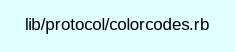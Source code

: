 digraph TopLevel {
    compound = true
    bgcolor = lightcyan1
    fontname = Arial
    fontsize = 8
    label = "lib/protocol/colorcodes.rb"
    node [
        fontname = Arial,
        fontsize = 8,
        color = black
    ]

}

